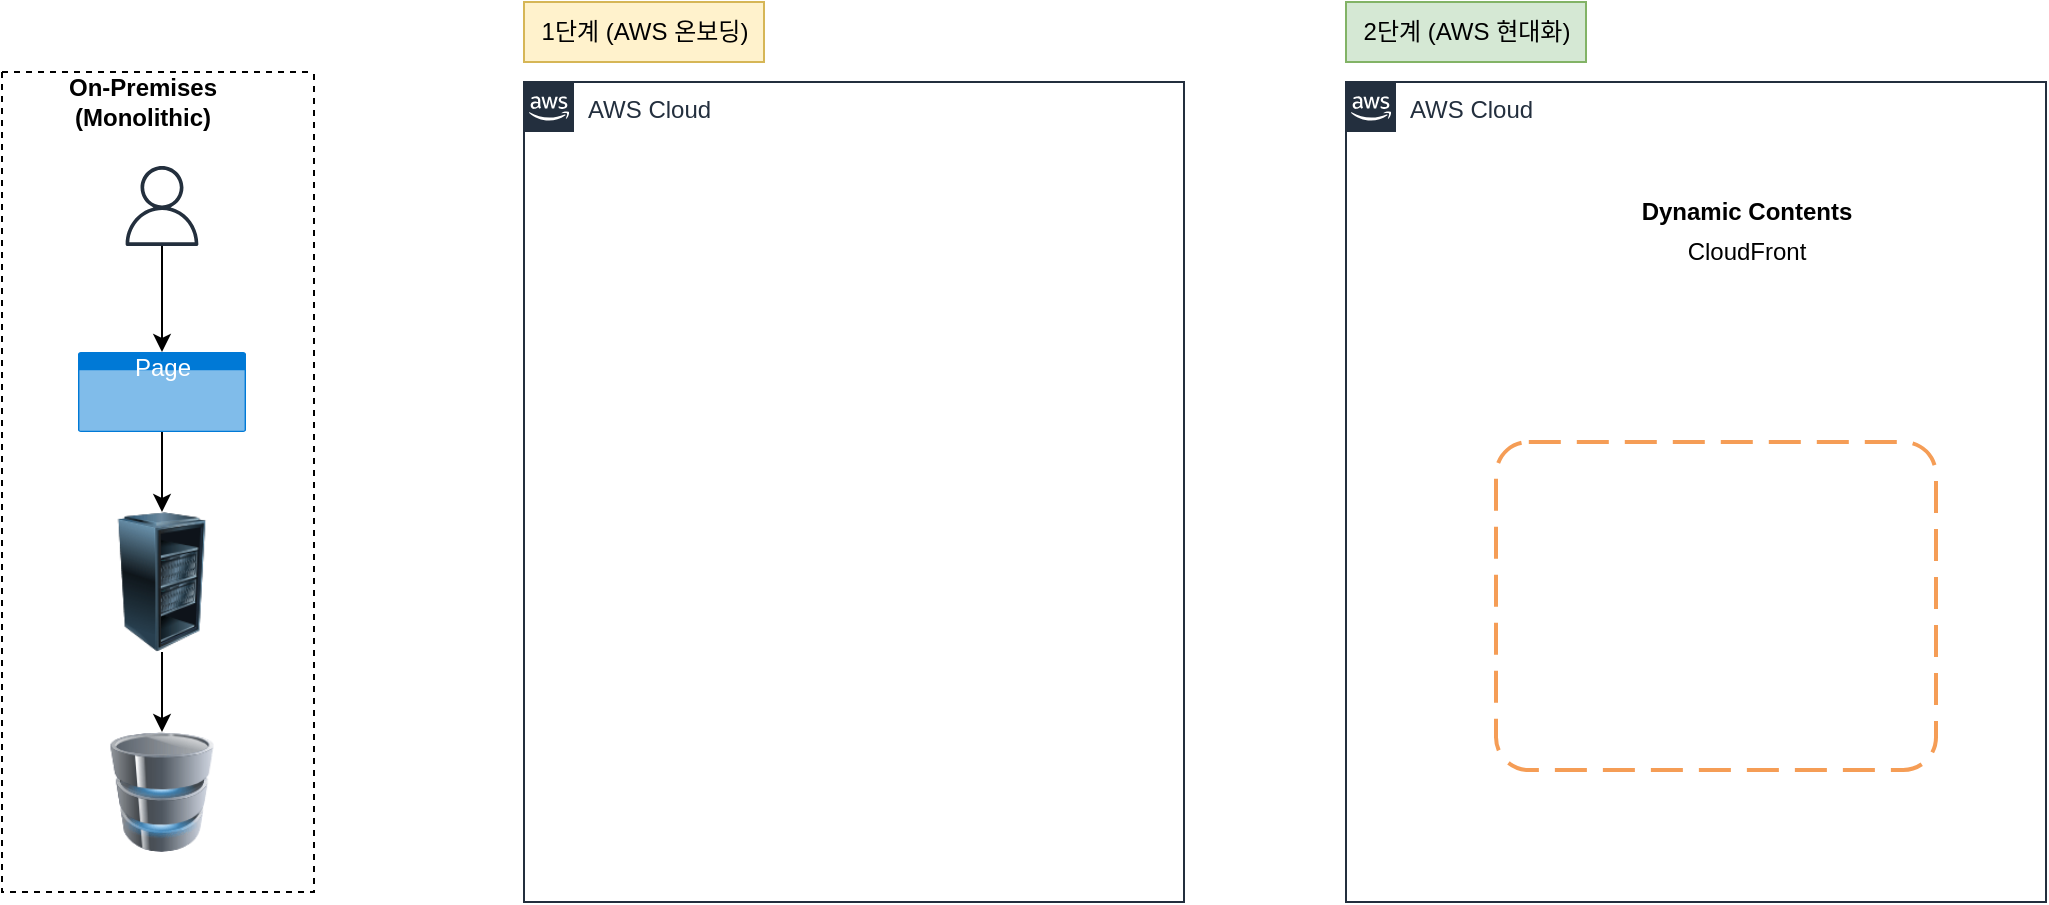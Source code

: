 <mxfile version="20.2.0" type="github">
  <diagram id="elm6IKrP-GeZ5sTSrlRr" name="페이지-1">
    <mxGraphModel dx="1666" dy="771" grid="1" gridSize="10" guides="1" tooltips="1" connect="1" arrows="1" fold="1" page="1" pageScale="1" pageWidth="1169" pageHeight="827" math="0" shadow="0">
      <root>
        <mxCell id="0" />
        <mxCell id="1" parent="0" />
        <mxCell id="l1yp-xL4ellvuI0x8rVa-1" value="" style="swimlane;startSize=0;dashed=1;" vertex="1" parent="1">
          <mxGeometry x="100" y="165" width="156" height="410" as="geometry">
            <mxRectangle x="90" y="170" width="50" height="40" as="alternateBounds" />
          </mxGeometry>
        </mxCell>
        <mxCell id="l1yp-xL4ellvuI0x8rVa-2" value="On-Premises&lt;br&gt;(Monolithic)" style="text;html=1;align=center;verticalAlign=middle;resizable=0;points=[];autosize=1;strokeColor=none;fillColor=none;fontStyle=1" vertex="1" parent="l1yp-xL4ellvuI0x8rVa-1">
          <mxGeometry x="20" y="-5" width="100" height="40" as="geometry" />
        </mxCell>
        <mxCell id="l1yp-xL4ellvuI0x8rVa-30" style="edgeStyle=orthogonalEdgeStyle;rounded=0;orthogonalLoop=1;jettySize=auto;html=1;entryX=0.5;entryY=0;entryDx=0;entryDy=0;" edge="1" parent="l1yp-xL4ellvuI0x8rVa-1" source="l1yp-xL4ellvuI0x8rVa-19" target="l1yp-xL4ellvuI0x8rVa-20">
          <mxGeometry relative="1" as="geometry" />
        </mxCell>
        <mxCell id="l1yp-xL4ellvuI0x8rVa-19" value="" style="image;html=1;image=img/lib/clip_art/computers/Server_Rack_Partial_128x128.png;dashed=1;" vertex="1" parent="l1yp-xL4ellvuI0x8rVa-1">
          <mxGeometry x="40" y="220" width="80" height="70" as="geometry" />
        </mxCell>
        <mxCell id="l1yp-xL4ellvuI0x8rVa-20" value="" style="image;html=1;image=img/lib/clip_art/computers/Database_128x128.png;dashed=1;" vertex="1" parent="l1yp-xL4ellvuI0x8rVa-1">
          <mxGeometry x="50" y="330" width="60" height="60" as="geometry" />
        </mxCell>
        <mxCell id="l1yp-xL4ellvuI0x8rVa-32" style="edgeStyle=orthogonalEdgeStyle;rounded=0;orthogonalLoop=1;jettySize=auto;html=1;" edge="1" parent="l1yp-xL4ellvuI0x8rVa-1" source="l1yp-xL4ellvuI0x8rVa-28" target="l1yp-xL4ellvuI0x8rVa-31">
          <mxGeometry relative="1" as="geometry" />
        </mxCell>
        <mxCell id="l1yp-xL4ellvuI0x8rVa-28" value="" style="sketch=0;outlineConnect=0;fontColor=#232F3E;gradientColor=none;fillColor=#232F3D;strokeColor=none;dashed=0;verticalLabelPosition=bottom;verticalAlign=top;align=center;html=1;fontSize=12;fontStyle=0;aspect=fixed;pointerEvents=1;shape=mxgraph.aws4.user;" vertex="1" parent="l1yp-xL4ellvuI0x8rVa-1">
          <mxGeometry x="60" y="47" width="40" height="40" as="geometry" />
        </mxCell>
        <mxCell id="l1yp-xL4ellvuI0x8rVa-33" style="edgeStyle=orthogonalEdgeStyle;rounded=0;orthogonalLoop=1;jettySize=auto;html=1;entryX=0.5;entryY=0;entryDx=0;entryDy=0;" edge="1" parent="l1yp-xL4ellvuI0x8rVa-1" source="l1yp-xL4ellvuI0x8rVa-31" target="l1yp-xL4ellvuI0x8rVa-19">
          <mxGeometry relative="1" as="geometry" />
        </mxCell>
        <mxCell id="l1yp-xL4ellvuI0x8rVa-31" value="Page" style="html=1;strokeColor=none;fillColor=#0079D6;labelPosition=center;verticalLabelPosition=middle;verticalAlign=top;align=center;fontSize=12;outlineConnect=0;spacingTop=-6;fontColor=#FFFFFF;sketch=0;shape=mxgraph.sitemap.page;dashed=1;" vertex="1" parent="l1yp-xL4ellvuI0x8rVa-1">
          <mxGeometry x="38" y="140" width="84" height="40" as="geometry" />
        </mxCell>
        <mxCell id="l1yp-xL4ellvuI0x8rVa-3" value="AWS Cloud" style="points=[[0,0],[0.25,0],[0.5,0],[0.75,0],[1,0],[1,0.25],[1,0.5],[1,0.75],[1,1],[0.75,1],[0.5,1],[0.25,1],[0,1],[0,0.75],[0,0.5],[0,0.25]];outlineConnect=0;gradientColor=none;html=1;whiteSpace=wrap;fontSize=12;fontStyle=0;shape=mxgraph.aws4.group;grIcon=mxgraph.aws4.group_aws_cloud_alt;strokeColor=#232F3E;fillColor=none;verticalAlign=top;align=left;spacingLeft=30;fontColor=#232F3E;dashed=0;labelBackgroundColor=#ffffff;container=1;pointerEvents=0;collapsible=0;recursiveResize=0;" vertex="1" parent="1">
          <mxGeometry x="772" y="170" width="350" height="410" as="geometry" />
        </mxCell>
        <mxCell id="l1yp-xL4ellvuI0x8rVa-23" value="" style="rounded=1;arcSize=10;dashed=1;strokeColor=#F59D56;fillColor=none;gradientColor=none;dashPattern=8 4;strokeWidth=2;" vertex="1" parent="l1yp-xL4ellvuI0x8rVa-3">
          <mxGeometry x="75" y="180" width="220" height="164" as="geometry" />
        </mxCell>
        <mxCell id="l1yp-xL4ellvuI0x8rVa-22" value="CloudFront" style="text;html=1;align=center;verticalAlign=middle;resizable=0;points=[];autosize=1;strokeColor=none;fillColor=none;" vertex="1" parent="l1yp-xL4ellvuI0x8rVa-3">
          <mxGeometry x="160" y="70" width="80" height="30" as="geometry" />
        </mxCell>
        <mxCell id="l1yp-xL4ellvuI0x8rVa-24" value="Dynamic Contents" style="text;html=1;align=center;verticalAlign=middle;resizable=0;points=[];autosize=1;strokeColor=none;fillColor=none;fontStyle=1" vertex="1" parent="l1yp-xL4ellvuI0x8rVa-3">
          <mxGeometry x="135" y="50" width="130" height="30" as="geometry" />
        </mxCell>
        <mxCell id="l1yp-xL4ellvuI0x8rVa-21" value="AWS Cloud" style="points=[[0,0],[0.25,0],[0.5,0],[0.75,0],[1,0],[1,0.25],[1,0.5],[1,0.75],[1,1],[0.75,1],[0.5,1],[0.25,1],[0,1],[0,0.75],[0,0.5],[0,0.25]];outlineConnect=0;gradientColor=none;html=1;whiteSpace=wrap;fontSize=12;fontStyle=0;shape=mxgraph.aws4.group;grIcon=mxgraph.aws4.group_aws_cloud_alt;strokeColor=#232F3E;fillColor=none;verticalAlign=top;align=left;spacingLeft=30;fontColor=#232F3E;dashed=0;labelBackgroundColor=#ffffff;container=1;pointerEvents=0;collapsible=0;recursiveResize=0;" vertex="1" parent="1">
          <mxGeometry x="361" y="170" width="330" height="410" as="geometry" />
        </mxCell>
        <mxCell id="l1yp-xL4ellvuI0x8rVa-25" value="1단계 (AWS 온보딩)" style="text;html=1;align=center;verticalAlign=middle;resizable=0;points=[];autosize=1;strokeColor=#d6b656;fillColor=#fff2cc;" vertex="1" parent="1">
          <mxGeometry x="361" y="130" width="120" height="30" as="geometry" />
        </mxCell>
        <mxCell id="l1yp-xL4ellvuI0x8rVa-26" value="2단계 (AWS 현대화)" style="text;html=1;align=center;verticalAlign=middle;resizable=0;points=[];autosize=1;strokeColor=#82b366;fillColor=#d5e8d4;" vertex="1" parent="1">
          <mxGeometry x="772" y="130" width="120" height="30" as="geometry" />
        </mxCell>
      </root>
    </mxGraphModel>
  </diagram>
</mxfile>
